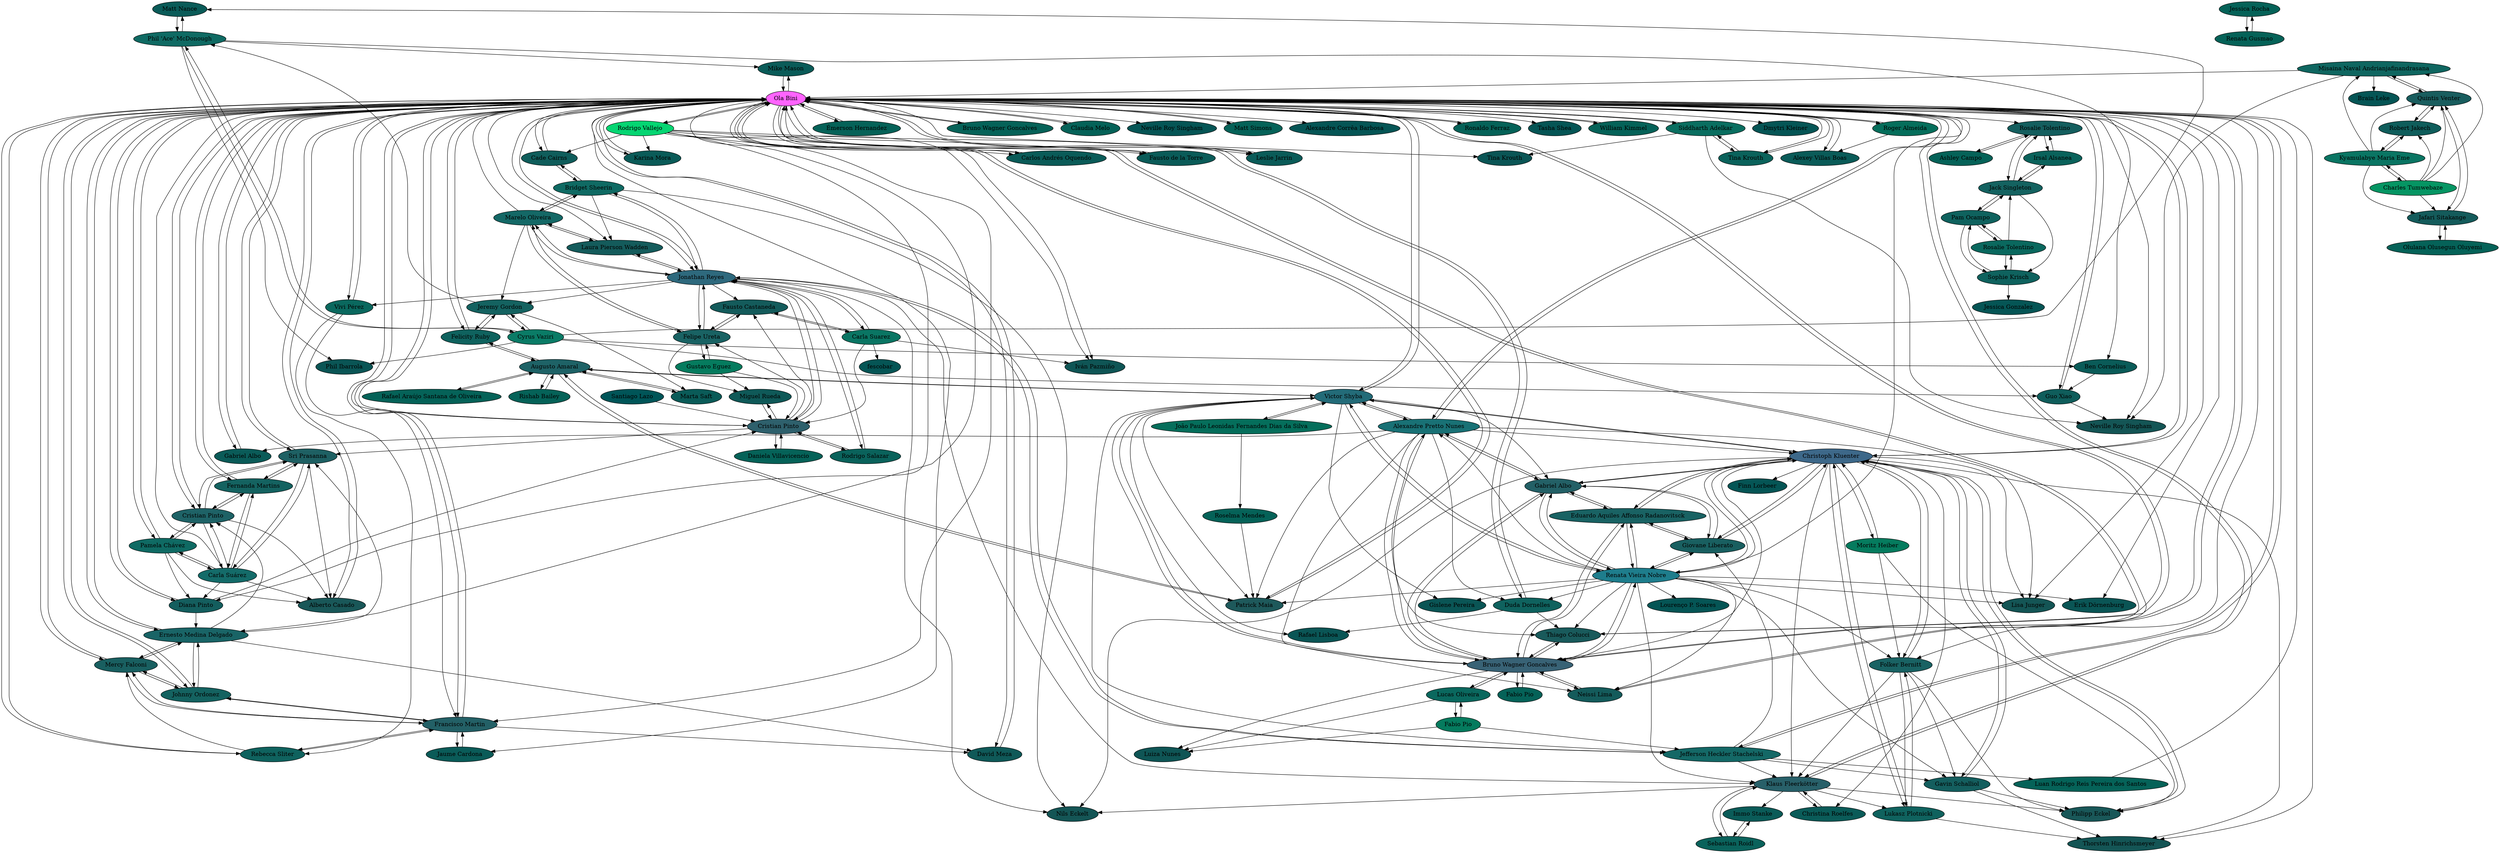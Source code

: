 digraph "Keyring Statistics" {
overlap=scale
splines=true
sep=.1
//10
node [style=filled]
//2 1 0.04,0.358333333333333,0.344632768361582
"F82DC982" [fillcolor="0.492826929334162,0.888372093023256,0.358333333333333",label="Matt Nance"]
//2 6 0.04,0.483333333333333,0.401129943502825
"53BE59A7" [fillcolor="0.469096469988531,0.917241379310345,0.483333333333333",label="Cyrus Vaziri"]
//6 6 0.12,0.383333333333333,0.401129943502825
"F72BB51D" [fillcolor="0.510550643086817,0.700845070422535,0.401129943502825",label="Augusto Amaral"]
//1 3 0.02,0.483333333333333,0.367231638418079
"F75C32B1" [fillcolor="0.458236800390196,0.958620689655172,0.483333333333333",label="Moritz Heiber"]
//1 10 0.02,0.833333333333333,0.446327683615819
"BD55253B" [fillcolor="0.420695563582477,0.976,0.833333333333333",label="Rodrigo Vallejo"]
//4 6 0.08,0.408333333333333,0.401129943502825
"9D94010E" [fillcolor="0.496343456938828,0.804081632653061,0.408333333333333",label="Marelo Oliveira"]
//1 5 0.02,0.583333333333333,0.389830508474576
"77149BE4" [fillcolor="0.442750643532912,0.965714285714286,0.583333333333333",label="Charles Tumwebaze"]
//1 1 0.02,0.383333333333333,0.344632768361582
"A5DF2A8E" [fillcolor="0.482247447260665,0.947826086956522,0.383333333333333",label="Émerson Hernandez"]
//2 1 0.04,0.358333333333333,0.344632768361582
"48577D6B" [fillcolor="0.492826929334162,0.888372093023256,0.358333333333333",label="Ben Cornelius"]
//2 0 0.04,0.333333333333333,0.333333333333333
"9712FFE8" [fillcolor="0.5,0.88,0.333333333333333",label="Tina Krouth"]
//4 2 0.08,0.358333333333333,0.355932203389831
"574DEBFE" [fillcolor="0.498562197638621,0.776744186046512,0.358333333333333",label="Laura Pierson Wadden"]
//12 18 0.24,0.408333333333333,0.536723163841808
"E9691A14" [fillcolor="0.572115384615385,0.552842105263158,0.536723163841808",label="Christoph Kluenter"]
//1 1 0.02,0.383333333333333,0.344632768361582
"6B9A6F2D" [fillcolor="0.482247447260665,0.947826086956522,0.383333333333333",label="Roselma Mendes"]
//3 5 0.06,0.416666666666667,0.389830508474576
"6C69CC5D" [fillcolor="0.487459739162575,0.856,0.416666666666667",label="Phil 'Ace' McDonough"]
//2 1 0.04,0.358333333333333,0.344632768361582
"27C9150E" [fillcolor="0.492826929334162,0.888372093023256,0.358333333333333",label="Marta Saft"]
//1 3 0.02,0.483333333333333,0.367231638418079
"E3423DE5" [fillcolor="0.458236800390196,0.958620689655172,0.483333333333333",label="Fabio Pio"]
//4 4 0.08,0.383333333333333,0.378531073446328
"E46BAEF6" [fillcolor="0.49736139566648,0.791304347826087,0.383333333333333",label="Fernanda Martins"]
//2 0 0.04,0.333333333333333,0.333333333333333
"DACB5766" [fillcolor="0.5,0.88,0.333333333333333",label="Phil Ibarrola"]
//1 1 0.02,0.383333333333333,0.344632768361582
"02670419" [fillcolor="0.482247447260665,0.947826086956522,0.383333333333333",label="Jessica Rocha"]
//50 59 1,0.392333333333333,1
"BB77E554" [fillcolor="0.833333333333333,0.607666666666667,1",label="Ola Bini"]
//2 0 0.04,0.333333333333333,0.333333333333333
"AAEE5B5C" [fillcolor="0.5,0.88,0.333333333333333",label="Erik Dörnenburg"]
//1 0 0.02,0.333333333333333,0.333333333333333
"E9C6455B" [fillcolor="0.5,0.94,0.333333333333333",label="Brain Leke"]
//0 1 0,0.333333333333333,0.344632768361582
"4F394673" [fillcolor="0.505464480874317,1,0.344632768361582",label="Santiago Lazo"]
//7 6 0.14,0.376190476190476,0.401129943502825
"7EEBFC35" [fillcolor="0.515917660876553,0.650985915492958,0.401129943502825",label="Gabriel Albo"]
//1 1 0.02,0.383333333333333,0.344632768361582
"4889C853" [fillcolor="0.482247447260665,0.947826086956522,0.383333333333333",label="Bruno Wagner Goncalves"]
//2 2 0.04,0.383333333333333,0.355932203389831
"6A9129FF" [fillcolor="0.48669848060995,0.895652173913044,0.383333333333333",label="Sebastian Roidl"]
//3 3 0.06,0.383333333333333,0.367231638418079
"9C533C4A" [fillcolor="0.491700157260178,0.843478260869565,0.383333333333333",label="Rebecca Sliter"]
//1 1 0.02,0.383333333333333,0.344632768361582
"83FD50D4" [fillcolor="0.482247447260665,0.947826086956522,0.383333333333333",label="Claudia Melo"]
//2 2 0.04,0.383333333333333,0.355932203389831
"E2AC7303" [fillcolor="0.48669848060995,0.895652173913044,0.383333333333333",label="Irsal Alsanea"]
//8 7 0.16,0.377083333333333,0.412429378531073
"DA52029D" [fillcolor="0.523337250074605,0.612054794520548,0.412429378531073",label="Klaus Fleerkötter"]
//2 3 0.04,0.408333333333333,0.367231638418079
"3200E052" [fillcolor="0.481401948002147,0.902040816326531,0.408333333333333",label="Lucas Oliveira"]
//5 1 0.1,0.343333333333333,0.344632768361582
"7E93770F" [fillcolor="0.500885296381832,0.70983606557377,0.344632768361582",label="Alberto Casado"]
//4 2 0.08,0.358333333333333,0.355932203389831
"66C99327" [fillcolor="0.498562197638621,0.776744186046512,0.358333333333333",label="Neissi Lima"]
//1 1 0.02,0.383333333333333,0.344632768361582
"BC9085F1" [fillcolor="0.482247447260665,0.947826086956522,0.383333333333333",label="Ashley Campo"]
//3 1 0.06,0.35,0.344632768361582
"B3DED49D" [fillcolor="0.496915384115852,0.828571428571429,0.35",label="David Meza"]
//4 0 0.08,0.333333333333333,0.333333333333333
"5CF42AA7" [fillcolor="0.5,0.76,0.333333333333333",label="Nils Eckelt"]
//3 5 0.06,0.416666666666667,0.389830508474576
"2887566C" [fillcolor="0.487459739162575,0.856,0.416666666666667",label="Bridget Sheerin"]
//4 3 0.08,0.370833333333333,0.367231638418079
"1064CCCF" [fillcolor="0.497935991452576,0.784269662921348,0.370833333333333",label="Diana Pinto"]
//5 5 0.1,0.383333333333333,0.389830508474576
"DE05EE51" [fillcolor="0.503736192332684,0.743478260869565,0.389830508474576",label="Folker Bernitt"]
//2 4 0.04,0.433333333333333,0.378531073446328
"042D4486" [fillcolor="0.476778703437709,0.907692307692308,0.433333333333333",label="Siddharth Adelkar"]
//2 1 0.04,0.358333333333333,0.344632768361582
"BF379367" [fillcolor="0.492826929334162,0.888372093023256,0.358333333333333",label="Christina Roelfes"]
//11 11 0.22,0.383333333333333,0.457627118644068
"3E1C038B" [fillcolor="0.552108099540339,0.519259259259259,0.457627118644068",label="Bruno Wagner Goncalves"]
//4 3 0.08,0.370833333333333,0.367231638418079
"143052D0" [fillcolor="0.497935991452576,0.784269662921348,0.370833333333333",label="Gavin Schalliol"]
//1 0 0.02,0.333333333333333,0.333333333333333
"628DD739" [fillcolor="0.5,0.94,0.333333333333333",label="Neville Roy Singham"]
//1 0 0.02,0.333333333333333,0.333333333333333
"95B82AC8" [fillcolor="0.5,0.94,0.333333333333333",label="Lourenço P. Soares"]
//2 5 0.04,0.458333333333333,0.389830508474576
"6F79F0AE" [fillcolor="0.472708037904878,0.912727272727273,0.458333333333333",label="Kyamulabye Maria Eme"]
//6 5 0.12,0.375,0.389830508474576
"3CFD49C8" [fillcolor="0.509160385259631,0.692173913043478,0.389830508474576",label="Sri Prasanna"]
//2 2 0.04,0.383333333333333,0.355932203389831
"AD431B2F" [fillcolor="0.48669848060995,0.895652173913044,0.383333333333333",label="Rodrigo Salazar"]
//6 19 0.12,0.491666666666667,0.548022598870056
"33E3BF7A" [fillcolor="0.521944297782471,0.781030927835052,0.548022598870056",label="Renata Vieira Nobre"]
//1 0 0.02,0.333333333333333,0.333333333333333
"125FF583" [fillcolor="0.5,0.94,0.333333333333333",label="fescobar"]
//2 1 0.04,0.358333333333333,0.344632768361582
"C6007297" [fillcolor="0.492826929334162,0.888372093023256,0.358333333333333",label="Karina Mora"]
//4 7 0.08,0.420833333333333,0.412429378531073
"433416A1" [fillcolor="0.495890486649262,0.80990099009901,0.420833333333333",label="Carla Suárez"]
//7 6 0.14,0.376190476190476,0.401129943502825
"408C215D" [fillcolor="0.515917660876553,0.650985915492958,0.401129943502825",label="Francisco Martin"]
//3 4 0.06,0.4,0.378531073446328
"B7E33CAD" [fillcolor="0.489476016395259,0.85,0.4",label="Misaina Naval Andrianjafinandrasana"]
//5 4 0.1,0.373333333333333,0.378531073446328
"33D1CE78" [fillcolor="0.503110209601082,0.735820895522388,0.378531073446328",label="Giovane Liberato"]
//3 5 0.06,0.416666666666667,0.389830508474576
"4A857BA4" [fillcolor="0.487459739162575,0.856,0.416666666666667",label="Pamela Chávez"]
//1 1 0.02,0.383333333333333,0.344632768361582
"9CE6BE93" [fillcolor="0.482247447260665,0.947826086956522,0.383333333333333",label="Matt Simons"]
//1 0 0.02,0.333333333333333,0.333333333333333
"A138D402" [fillcolor="0.5,0.94,0.333333333333333",label="Finn Lorbeer"]
//1 1 0.02,0.383333333333333,0.344632768361582
"C30A0B2E" [fillcolor="0.482247447260665,0.947826086956522,0.383333333333333",label="Fabio Pio"]
//1 0 0.02,0.333333333333333,0.333333333333333
"6DE45F17" [fillcolor="0.5,0.94,0.333333333333333",label="Alexandre Corrêa Barbosa"]
//1 2 0.02,0.433333333333333,0.355932203389831
"FDB6EA6C" [fillcolor="0.468789866958265,0.953846153846154,0.433333333333333",label="Roger Almeida"]
//4 4 0.08,0.383333333333333,0.378531073446328
"76D502DD" [fillcolor="0.49736139566648,0.791304347826087,0.383333333333333",label="Jack Singleton"]
//3 2 0.06,0.366666666666667,0.355932203389831
"9496B716" [fillcolor="0.494166052566937,0.836363636363636,0.366666666666667",label="Robert Jakech"]
//5 5 0.1,0.383333333333333,0.389830508474576
"64870192" [fillcolor="0.503736192332684,0.743478260869565,0.389830508474576",label="Eduardo Aquiles Affonso Radanovitsck"]
//1 1 0.02,0.383333333333333,0.344632768361582
"EA5C7C4F" [fillcolor="0.482247447260665,0.947826086956522,0.383333333333333",label="Ronaldo Ferraz"]
//1 3 0.02,0.483333333333333,0.367231638418079
"C2D9A3D7" [fillcolor="0.458236800390196,0.958620689655172,0.483333333333333",label="Gustavo Eguez"]
//1 0 0.02,0.333333333333333,0.333333333333333
"6BCD81C9" [fillcolor="0.5,0.94,0.333333333333333",label="Tasha Shea"]
//5 6 0.1,0.393333333333333,0.401129943502825
"275BDB05" [fillcolor="0.504315196998124,0.750704225352113,0.401129943502825",label="Ernesto Medina Delgado"]
//5 1 0.1,0.343333333333333,0.344632768361582
"80CFCE7E" [fillcolor="0.500885296381832,0.70983606557377,0.344632768361582",label="Philipp Eckel"]
//5 5 0.1,0.383333333333333,0.389830508474576
"BDC09B8D" [fillcolor="0.503736192332684,0.743478260869565,0.389830508474576",label="Felipe Ureta"]
//9 8 0.18,0.377777777777778,0.423728813559322
"6A6F3D96" [fillcolor="0.531422242826972,0.5752,0.423728813559322",label="Cristian Pinto"]
//4 0 0.08,0.333333333333333,0.333333333333333
"094AAA22" [fillcolor="0.5,0.76,0.333333333333333",label="Lisa Junger"]
//2 1 0.04,0.358333333333333,0.344632768361582
"30A587F0" [fillcolor="0.492826929334162,0.888372093023256,0.358333333333333",label="Alexey Villas Boas"]
//2 5 0.04,0.458333333333333,0.389830508474576
"F760FC8E" [fillcolor="0.472708037904878,0.912727272727273,0.458333333333333",label="Carla Suarez"]
//6 6 0.12,0.383333333333333,0.401129943502825
"AFF4D130" [fillcolor="0.510550643086817,0.700845070422535,0.401129943502825",label="Cristian Pinto"]
//1 0 0.02,0.333333333333333,0.333333333333333
"1685A6CC" [fillcolor="0.5,0.94,0.333333333333333",label="Jessica Gonzalez"]
//1 1 0.02,0.383333333333333,0.344632768361582
"AF294929" [fillcolor="0.482247447260665,0.947826086956522,0.383333333333333",label="William Kimmel"]
//2 0 0.04,0.333333333333333,0.333333333333333
"4C1FE8B6" [fillcolor="0.5,0.88,0.333333333333333",label="Gislene Pereira"]
//7 12 0.14,0.419047619047619,0.468926553672316
"8537F8E3" [fillcolor="0.525273592776169,0.70144578313253,0.468926553672316",label="Victor Shyba"]
//3 3 0.06,0.383333333333333,0.367231638418079
"8560BFB4" [fillcolor="0.491700157260178,0.843478260869565,0.383333333333333",label="Sophie Krisch"]
//3 1 0.06,0.35,0.344632768361582
"B727E184" [fillcolor="0.496915384115852,0.828571428571429,0.35",label="Miguel Rueda"]
//2 2 0.04,0.383333333333333,0.355932203389831
"32DAB0BC" [fillcolor="0.48669848060995,0.895652173913044,0.383333333333333",label="Tina Krouth"]
//2 1 0.04,0.358333333333333,0.344632768361582
"CBF793AD" [fillcolor="0.492826929334162,0.888372093023256,0.358333333333333",label="Carlos Andrés Oquendo"]
//3 3 0.06,0.383333333333333,0.367231638418079
"813DE512" [fillcolor="0.491700157260178,0.843478260869565,0.383333333333333",label="Lukasz Plotnicki"]
//1 2 0.02,0.433333333333333,0.355932203389831
"14CE2DBE" [fillcolor="0.468789866958265,0.953846153846154,0.433333333333333",label="João Paulo Leonidas Fernandes Dias da Silva"]
//1 1 0.02,0.383333333333333,0.344632768361582
"6CC4EE03" [fillcolor="0.482247447260665,0.947826086956522,0.383333333333333",label="Olulana Olusegun Oluyemi"]
//2 3 0.04,0.408333333333333,0.367231638418079
"2ACCE022" [fillcolor="0.481401948002147,0.902040816326531,0.408333333333333",label="Rosalie Tolentino"]
//2 1 0.04,0.358333333333333,0.344632768361582
"323E6F0D" [fillcolor="0.492826929334162,0.888372093023256,0.358333333333333",label="Jaume Cardona"]
//1 1 0.02,0.383333333333333,0.344632768361582
"9B8676C9" [fillcolor="0.482247447260665,0.947826086956522,0.383333333333333",label="Rishab Bailey"]
//5 3 0.1,0.363333333333333,0.367231638418079
"F6B5BFEE" [fillcolor="0.502431289640592,0.727692307692308,0.367231638418079",label="Quintis Venter"]
//3 3 0.06,0.383333333333333,0.367231638418079
"154EB853" [fillcolor="0.491700157260178,0.843478260869565,0.383333333333333",label="Pam Ocampo"]
//4 0 0.08,0.333333333333333,0.333333333333333
"445A6930" [fillcolor="0.5,0.76,0.333333333333333",label="Thorsten Hinrichsmeyer"]
//4 2 0.08,0.358333333333333,0.355932203389831
"96F7C727" [fillcolor="0.498562197638621,0.776744186046512,0.358333333333333",label="Jafari Sitakange"]
//1 1 0.02,0.383333333333333,0.344632768361582
"82017E7E" [fillcolor="0.482247447260665,0.947826086956522,0.383333333333333",label="Renata Gusmao"]
//4 4 0.08,0.383333333333333,0.378531073446328
"F4A8A574" [fillcolor="0.49736139566648,0.791304347826087,0.383333333333333",label="Johnny Ordonez"]
//3 0 0.06,0.333333333333333,0.333333333333333
"ECBAC7CB" [fillcolor="0.5,0.82,0.333333333333333",label="Luiza Nunes"]
//4 0 0.08,0.333333333333333,0.333333333333333
"743A8C7E" [fillcolor="0.5,0.76,0.333333333333333",label="Neville Roy Singham"]
//1 1 0.02,0.383333333333333,0.344632768361582
"23D88464" [fillcolor="0.482247447260665,0.947826086956522,0.383333333333333",label="Luan Rodrigo Reis Pereira dos Santos"]
//2 1 0.04,0.358333333333333,0.344632768361582
"70BBBD1B" [fillcolor="0.492826929334162,0.888372093023256,0.358333333333333",label="Fausto de la Torre"]
//3 0 0.06,0.333333333333333,0.333333333333333
"A0203DEC" [fillcolor="0.5,0.82,0.333333333333333",label="Iván Pazmiño"]
//2 1 0.04,0.358333333333333,0.344632768361582
"A3851924" [fillcolor="0.492826929334162,0.888372093023256,0.358333333333333",label="Leslie Jarrin"]
//4 3 0.08,0.370833333333333,0.367231638418079
"875D87B9" [fillcolor="0.497935991452576,0.784269662921348,0.370833333333333",label="Rosalie Tolentino"]
//2 0 0.04,0.333333333333333,0.333333333333333
"C060A870" [fillcolor="0.5,0.88,0.333333333333333",label="Rafael Lisboa"]
//5 4 0.1,0.373333333333333,0.378531073446328
"678B6A68" [fillcolor="0.503110209601082,0.735820895522388,0.378531073446328",label="Mercy Falconi"]
//3 3 0.06,0.383333333333333,0.367231638418079
"519405B2" [fillcolor="0.491700157260178,0.843478260869565,0.383333333333333",label="Felicity Ruby"]
//3 3 0.06,0.383333333333333,0.367231638418079
"44A7DFAF" [fillcolor="0.491700157260178,0.843478260869565,0.383333333333333",label="Duda Dornelles"]
//3 2 0.06,0.366666666666667,0.355932203389831
"1F6C72FE" [fillcolor="0.494166052566937,0.836363636363636,0.366666666666667",label="Guo Xiao"]
//9 14 0.18,0.411111111111111,0.491525423728814
"141C1EBE" [fillcolor="0.543021803087091,0.633793103448276,0.491525423728814",label="Jonathan Reyes"]
//4 6 0.08,0.408333333333333,0.401129943502825
"36277123" [fillcolor="0.496343456938828,0.804081632653061,0.408333333333333",label="Jefferson Heckler Stachelski"]
//2 1 0.04,0.358333333333333,0.344632768361582
"1CD3507B" [fillcolor="0.492826929334162,0.888372093023256,0.358333333333333",label="Mike Mason"]
//1 0 0.02,0.333333333333333,0.333333333333333
"9EBB18F4" [fillcolor="0.5,0.94,0.333333333333333",label="Dmytri Kleiner"]
//3 2 0.06,0.366666666666667,0.355932203389831
"52A07C26" [fillcolor="0.494166052566937,0.836363636363636,0.366666666666667",label="Cade Cairns"]
//6 2 0.12,0.35,0.355932203389831
"703AEE4B" [fillcolor="0.50419061302682,0.662857142857143,0.355932203389831",label="Patrick Maia"]
//2 1 0.04,0.358333333333333,0.344632768361582
"0C4FB618" [fillcolor="0.492826929334162,0.888372093023256,0.358333333333333",label="Gabriel Albo"]
//1 1 0.02,0.383333333333333,0.344632768361582
"00CDA795" [fillcolor="0.482247447260665,0.947826086956522,0.383333333333333",label="Rafael Araújo Santana de Oliveira"]
//4 4 0.08,0.383333333333333,0.378531073446328
"26CAC048" [fillcolor="0.49736139566648,0.791304347826087,0.383333333333333",label="Jeremy Gordon"]
//5 2 0.1,0.353333333333333,0.355932203389831
"3B27C5E2" [fillcolor="0.501692420897719,0.719047619047619,0.355932203389831",label="Thiago Colucci"]
//2 3 0.04,0.408333333333333,0.367231638418079
"E62BFC43" [fillcolor="0.481401948002147,0.902040816326531,0.408333333333333",label="Vivi Pérez"]
//1 1 0.02,0.383333333333333,0.344632768361582
"1957D785" [fillcolor="0.482247447260665,0.947826086956522,0.383333333333333",label="Daniela Villavicencio"]
//2 1 0.04,0.358333333333333,0.344632768361582
"A76C2D58" [fillcolor="0.492826929334162,0.888372093023256,0.358333333333333",label="Immo Stanke"]
//4 2 0.08,0.358333333333333,0.355932203389831
"42888BA8" [fillcolor="0.498562197638621,0.776744186046512,0.358333333333333",label="Fausto Castaneda"]
//5 11 0.1,0.443333333333333,0.457627118644068
"1E9988C4" [fillcolor="0.50666140073723,0.781481481481482,0.457627118644068",label="Alexandre Pretto Nunes"]
{ "F72BB51D" } -> "00CDA795"
{ "82017E7E" } -> "02670419"
{ "BB77E554" "32DAB0BC" } -> "042D4486"
{ "33E3BF7A" "1E9988C4" "BB77E554" "E9691A14" } -> "094AAA22"
{ "1E9988C4" "BB77E554" } -> "0C4FB618"
{ "4A857BA4" "433416A1" "BD55253B" "BB77E554" } -> "1064CCCF"
{ "F760FC8E" } -> "125FF583"
{ "2887566C" "574DEBFE" "36277123" "BB77E554" "F760FC8E" "BDC09B8D" "6A6F3D96" "9D94010E" "AD431B2F" } -> "141C1EBE"
{ "DE05EE51" "36277123" "E9691A14" "33E3BF7A" } -> "143052D0"
{ "8537F8E3" } -> "14CE2DBE"
{ "2ACCE022" "8560BFB4" "76D502DD" } -> "154EB853"
{ "8560BFB4" } -> "1685A6CC"
{ "6A6F3D96" } -> "1957D785"
{ "BB77E554" "6C69CC5D" } -> "1CD3507B"
{ "BB77E554" "8537F8E3" "7EEBFC35" "3E1C038B" "33E3BF7A" } -> "1E9988C4"
{ "BB77E554" "48577D6B" "53BE59A7" } -> "1F6C72FE"
{ "36277123" } -> "23D88464"
{ "53BE59A7" "519405B2" "9D94010E" "141C1EBE" } -> "26CAC048"
{ "BD55253B" "F4A8A574" "678B6A68" "BB77E554" "1064CCCF" } -> "275BDB05"
{ "F72BB51D" "26CAC048" } -> "27C9150E"
{ "141C1EBE" "9D94010E" "52A07C26" } -> "2887566C"
{ "8560BFB4" "154EB853" } -> "2ACCE022"
{ "FDB6EA6C" "BB77E554" } -> "30A587F0"
{ "3E1C038B" "E3423DE5" } -> "3200E052"
{ "408C215D" "BB77E554" } -> "323E6F0D"
{ "042D4486" "BB77E554" } -> "32DAB0BC"
{ "7EEBFC35" "36277123" "E9691A14" "64870192" "33E3BF7A" } -> "33D1CE78"
{ "3E1C038B" "64870192" "7EEBFC35" "8537F8E3" "33D1CE78" "E9691A14" } -> "33E3BF7A"
{ "E3423DE5" "BB77E554" "141C1EBE" "8537F8E3" } -> "36277123"
{ "44A7DFAF" "3E1C038B" "33E3BF7A" "BB77E554" "1E9988C4" } -> "3B27C5E2"
{ "E46BAEF6" "AFF4D130" "433416A1" "BB77E554" "6A6F3D96" "275BDB05" } -> "3CFD49C8"
{ "8537F8E3" "3B27C5E2" "3200E052" "64870192" "7EEBFC35" "1E9988C4" "BB77E554" "E9691A14" "66C99327" "33E3BF7A" "C30A0B2E" } -> "3E1C038B"
{ "323E6F0D" "9C533C4A" "BB77E554" "E62BFC43" "678B6A68" "F4A8A574" "BD55253B" } -> "408C215D"
{ "6A6F3D96" "F760FC8E" "BDC09B8D" "141C1EBE" } -> "42888BA8"
{ "AFF4D130" "4A857BA4" "E46BAEF6" "3CFD49C8" } -> "433416A1"
{ "143052D0" "E9691A14" "BB77E554" "813DE512" } -> "445A6930"
{ "33E3BF7A" "BB77E554" "1E9988C4" } -> "44A7DFAF"
{ "53BE59A7" "6C69CC5D" } -> "48577D6B"
{ "BB77E554" } -> "4889C853"
{ "BB77E554" "AFF4D130" "433416A1" } -> "4A857BA4"
{ "8537F8E3" "33E3BF7A" } -> "4C1FE8B6"
{ "26CAC048" "BB77E554" "F72BB51D" } -> "519405B2"
{ "2887566C" "BD55253B" "BB77E554" } -> "52A07C26"
{ "26CAC048" "6C69CC5D" } -> "53BE59A7"
{ "9D94010E" "141C1EBE" "BB77E554" "2887566C" } -> "574DEBFE"
{ "2887566C" "DA52029D" "141C1EBE" "E9691A14" } -> "5CF42AA7"
{ "BB77E554" } -> "628DD739"
{ "3E1C038B" "33E3BF7A" "7EEBFC35" "33D1CE78" "E9691A14" } -> "64870192"
{ "1E9988C4" "BB77E554" "3E1C038B" "33E3BF7A" } -> "66C99327"
{ "F4A8A574" "408C215D" "9C533C4A" "275BDB05" "BB77E554" } -> "678B6A68"
{ "AD431B2F" "F760FC8E" "B727E184" "4F394673" "C2D9A3D7" "1064CCCF" "141C1EBE" "BB77E554" "1957D785" } -> "6A6F3D96"
{ "A76C2D58" "DA52029D" } -> "6A9129FF"
{ "14CE2DBE" } -> "6B9A6F2D"
{ "BB77E554" } -> "6BCD81C9"
{ "53BE59A7" "F82DC982" "26CAC048" } -> "6C69CC5D"
{ "96F7C727" } -> "6CC4EE03"
{ "BB77E554" } -> "6DE45F17"
{ "9496B716" "77149BE4" } -> "6F79F0AE"
{ "6B9A6F2D" "F72BB51D" "33E3BF7A" "BB77E554" "1E9988C4" "8537F8E3" } -> "703AEE4B"
{ "BD55253B" "BB77E554" } -> "70BBBD1B"
{ "1F6C72FE" "BB77E554" "042D4486" "B7E33CAD" } -> "743A8C7E"
{ "E2AC7303" "2ACCE022" "875D87B9" "154EB853" } -> "76D502DD"
{ "6F79F0AE" } -> "77149BE4"
{ "3CFD49C8" "433416A1" "4A857BA4" "AFF4D130" "BB77E554" } -> "7E93770F"
{ "64870192" "33E3BF7A" "3E1C038B" "1E9988C4" "8537F8E3" "E9691A14" "33D1CE78" } -> "7EEBFC35"
{ "F75C32B1" "143052D0" "E9691A14" "DE05EE51" "DA52029D" } -> "80CFCE7E"
{ "DE05EE51" "DA52029D" "E9691A14" } -> "813DE512"
{ "02670419" } -> "82017E7E"
{ "BB77E554" } -> "83FD50D4"
{ "14CE2DBE" "3E1C038B" "33E3BF7A" "F72BB51D" "1E9988C4" "E9691A14" "BB77E554" } -> "8537F8E3"
{ "76D502DD" "154EB853" "2ACCE022" } -> "8560BFB4"
{ "76D502DD" "E2AC7303" "BB77E554" "BC9085F1" } -> "875D87B9"
{ "F6B5BFEE" "77149BE4" "6F79F0AE" } -> "9496B716"
{ "33E3BF7A" } -> "95B82AC8"
{ "6F79F0AE" "6CC4EE03" "77149BE4" "F6B5BFEE" } -> "96F7C727"
{ "042D4486" "BB77E554" } -> "9712FFE8"
{ "F72BB51D" } -> "9B8676C9"
{ "408C215D" "BB77E554" "E62BFC43" } -> "9C533C4A"
{ "BB77E554" } -> "9CE6BE93"
{ "574DEBFE" "BDC09B8D" "141C1EBE" "2887566C" } -> "9D94010E"
{ "BB77E554" } -> "9EBB18F4"
{ "F760FC8E" "BB77E554" "BD55253B" } -> "A0203DEC"
{ "E9691A14" } -> "A138D402"
{ "BD55253B" "BB77E554" } -> "A3851924"
{ "BB77E554" } -> "A5DF2A8E"
{ "6A9129FF" "DA52029D" } -> "A76C2D58"
{ "BB77E554" "33E3BF7A" } -> "AAEE5B5C"
{ "141C1EBE" "6A6F3D96" } -> "AD431B2F"
{ "BB77E554" } -> "AF294929"
{ "BB77E554" "275BDB05" "E46BAEF6" "3CFD49C8" "4A857BA4" "433416A1" } -> "AFF4D130"
{ "408C215D" "BB77E554" "275BDB05" } -> "B3DED49D"
{ "6A6F3D96" "BDC09B8D" "C2D9A3D7" } -> "B727E184"
{ "F6B5BFEE" "77149BE4" "6F79F0AE" } -> "B7E33CAD"
{ "141C1EBE" "1F6C72FE" "36277123" "4889C853" "CBF793AD" "32DAB0BC" "9CE6BE93" "8537F8E3" "44A7DFAF" "4A857BA4" "1064CCCF" "1E9988C4" "042D4486" "66C99327" "B3DED49D" "E62BFC43" "7E93770F" "9C533C4A" "83FD50D4" "DA52029D" "3B27C5E2" "52A07C26" "703AEE4B" "0C4FB618" "FDB6EA6C" "1CD3507B" "30A587F0" "E9691A14" "C6007297" "A3851924" "33E3BF7A" "6A6F3D96" "70BBBD1B" "9D94010E" "A5DF2A8E" "275BDB05" "BD55253B" "3CFD49C8" "23D88464" "3E1C038B" "F4A8A574" "EA5C7C4F" "AF294929" "E46BAEF6" "678B6A68" "519405B2" "AFF4D130" "B7E33CAD" "408C215D" "433416A1" } -> "BB77E554"
{ "875D87B9" } -> "BC9085F1"
{ "BB77E554" } -> "BD55253B"
{ "141C1EBE" "6A6F3D96" "42888BA8" "9D94010E" "C2D9A3D7" } -> "BDC09B8D"
{ "DA52029D" "E9691A14" } -> "BF379367"
{ "44A7DFAF" "8537F8E3" } -> "C060A870"
{ "BDC09B8D" } -> "C2D9A3D7"
{ "3E1C038B" } -> "C30A0B2E"
{ "BD55253B" "BB77E554" } -> "C6007297"
{ "BB77E554" "BD55253B" } -> "CBF793AD"
{ "33E3BF7A" "BF379367" "141C1EBE" "36277123" "E9691A14" "BB77E554" "DE05EE51" "6A9129FF" } -> "DA52029D"
{ "6C69CC5D" "53BE59A7" } -> "DACB5766"
{ "F75C32B1" "33E3BF7A" "E9691A14" "BB77E554" "813DE512" } -> "DE05EE51"
{ "875D87B9" "76D502DD" } -> "E2AC7303"
{ "3200E052" } -> "E3423DE5"
{ "BB77E554" "3CFD49C8" "AFF4D130" "433416A1" } -> "E46BAEF6"
{ "BB77E554" "141C1EBE" } -> "E62BFC43"
{ "33E3BF7A" "BB77E554" "1E9988C4" "7EEBFC35" "813DE512" "DE05EE51" "F75C32B1" "64870192" "143052D0" "80CFCE7E" "33D1CE78" "8537F8E3" } -> "E9691A14"
{ "B7E33CAD" } -> "E9C6455B"
{ "BB77E554" } -> "EA5C7C4F"
{ "E3423DE5" "3E1C038B" "3200E052" } -> "ECBAC7CB"
{ "408C215D" "678B6A68" "BB77E554" "275BDB05" } -> "F4A8A574"
{ "9496B716" "B7E33CAD" "77149BE4" "96F7C727" "6F79F0AE" } -> "F6B5BFEE"
{ "00CDA795" "9B8676C9" "8537F8E3" "27C9150E" "519405B2" "703AEE4B" } -> "F72BB51D"
{ "E9691A14" } -> "F75C32B1"
{ "42888BA8" "141C1EBE" } -> "F760FC8E"
{ "6C69CC5D" "53BE59A7" } -> "F82DC982"
{ "BB77E554" } -> "FDB6EA6C"
}
